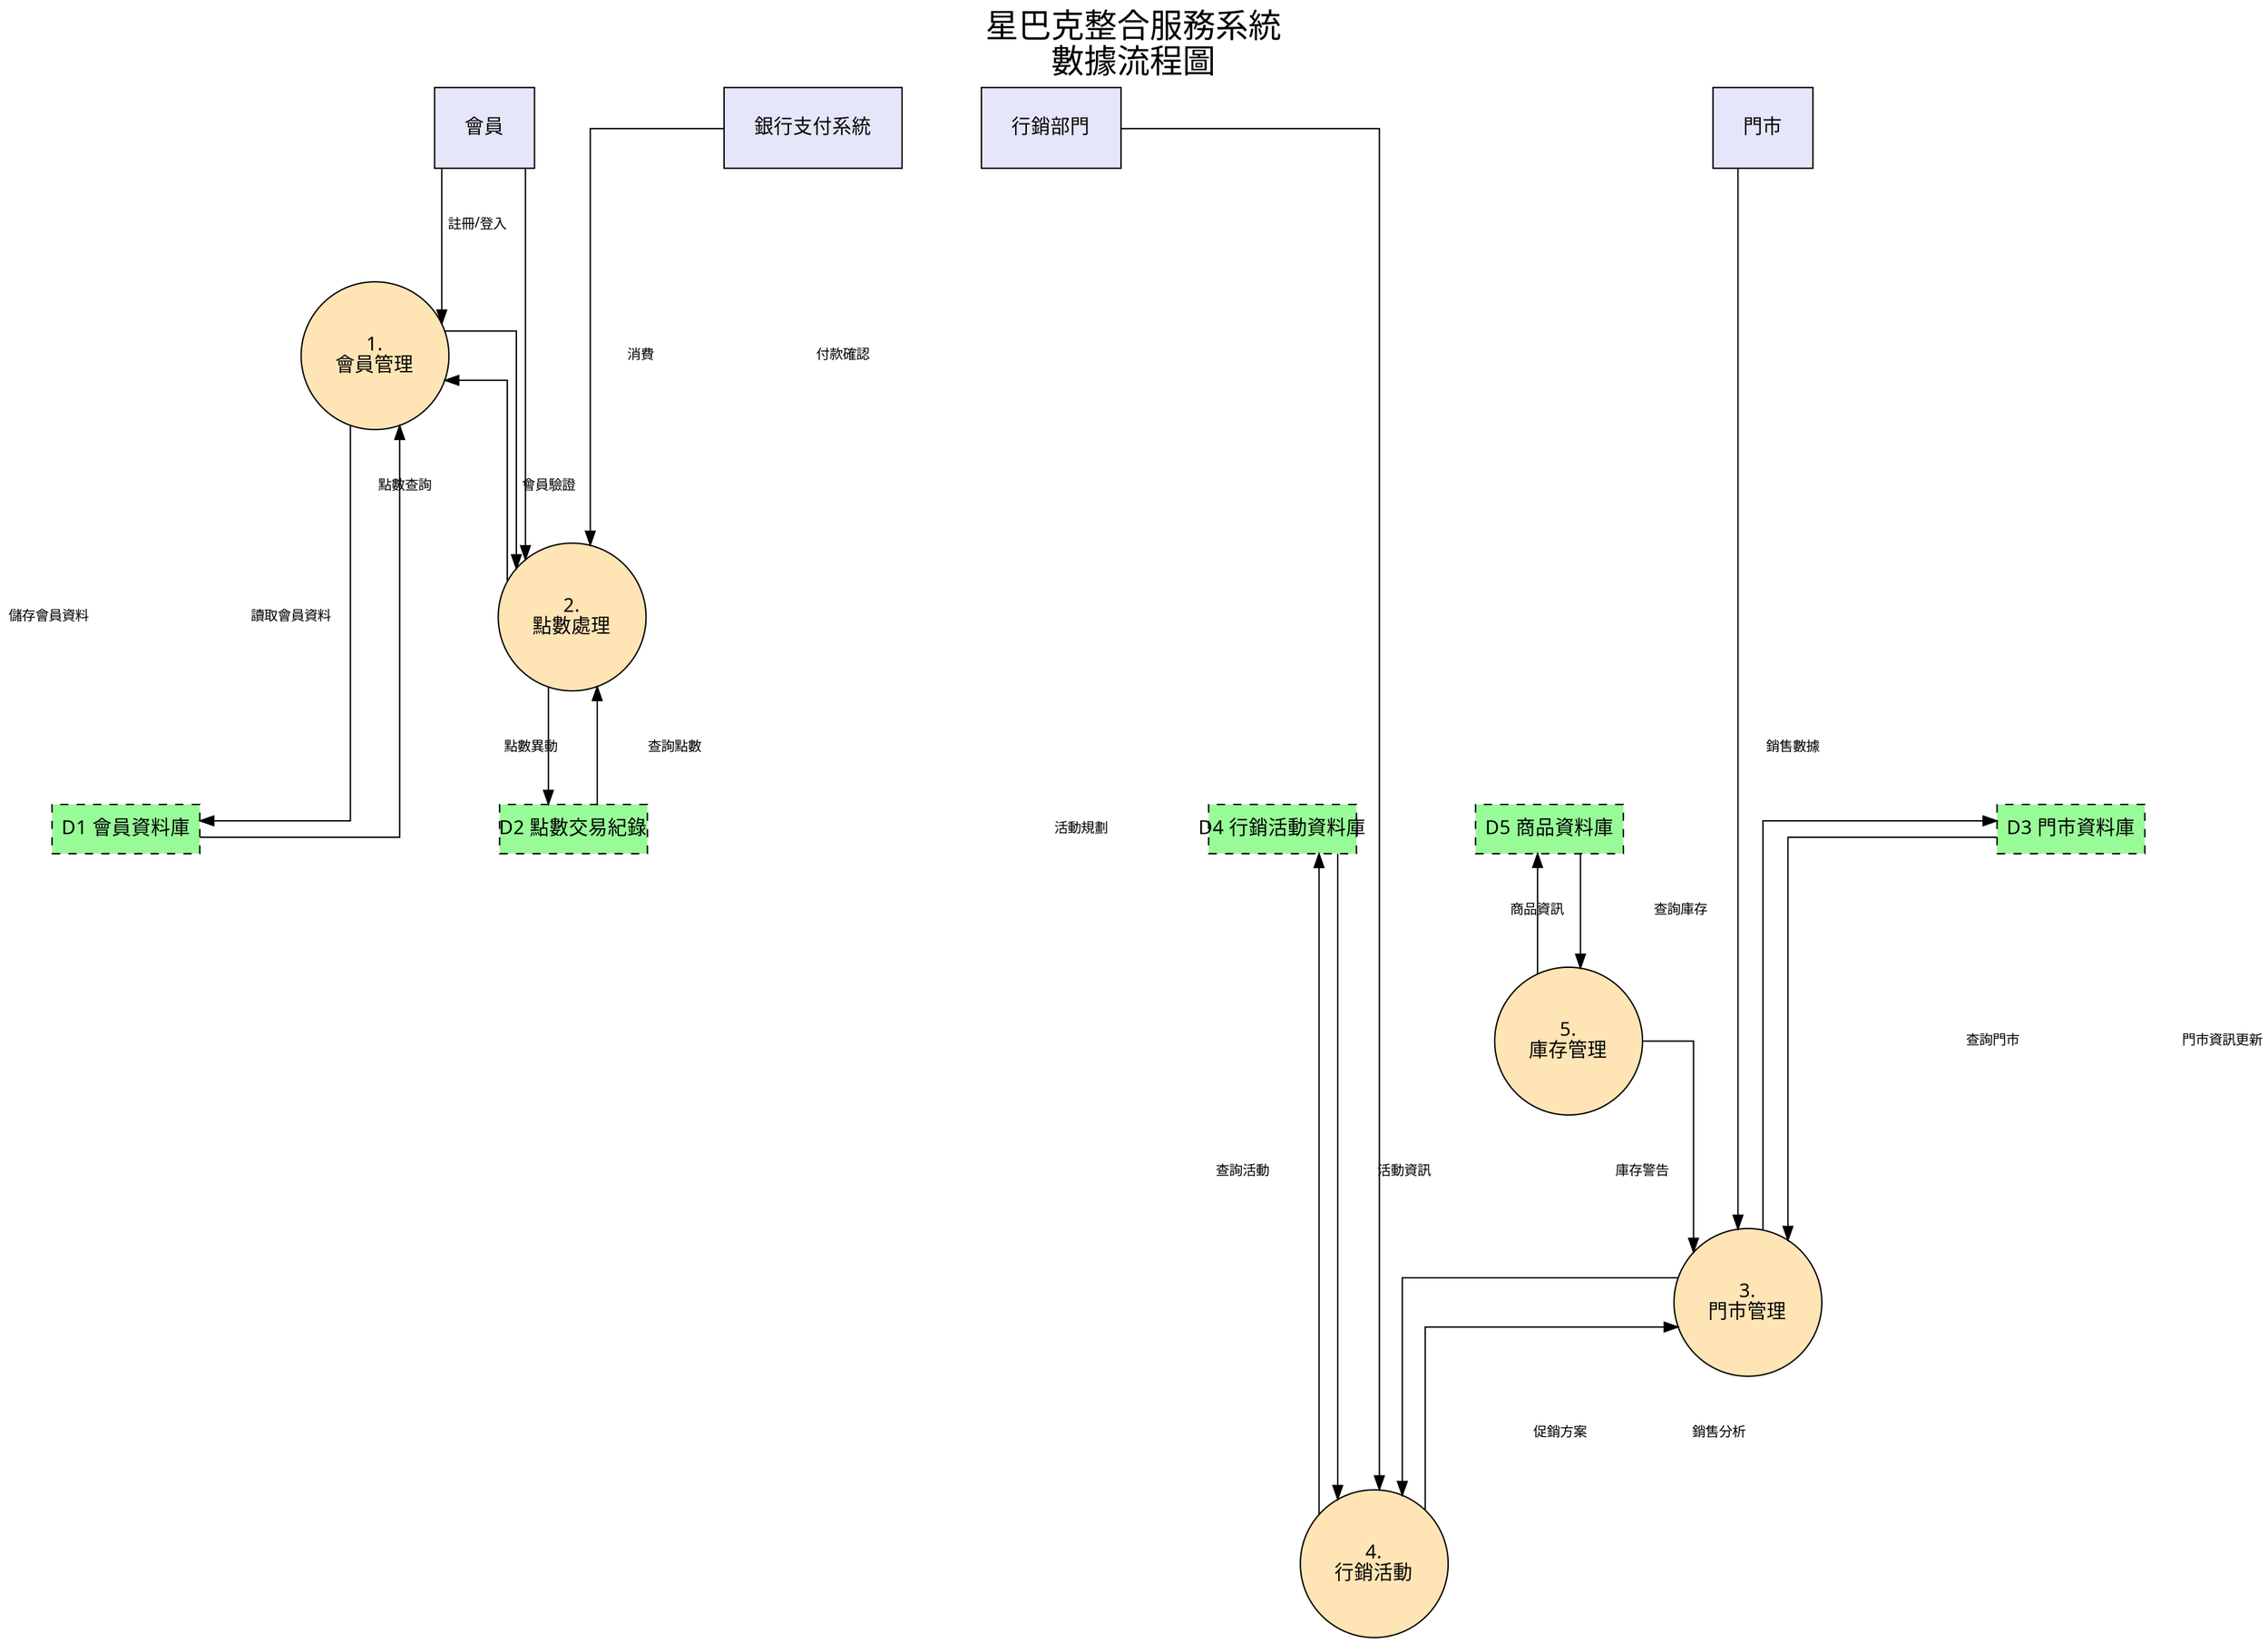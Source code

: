 digraph StarbucksSystem {
    // Graph settings
    rankdir=TB;
    splines=ortho;
    nodesep=0.8;
    ranksep=1.0;
    
    // Title
    label="星巴克整合服務系統\n數據流程圖";
    labelloc="t";
    fontname="Microsoft JhengHei";
    fontsize=24;
    
    // Default node settings
    node [fontname="Microsoft JhengHei", fontsize=14, margin=0.3];
    edge [fontname="Microsoft JhengHei", fontsize=12];

    // External Entities (Rectangles)
    node [shape=box, style=filled, fillcolor="#E6E6FA"];
    Member [label="會員"];
    Store [label="門市"];
    Marketing [label="行銷部門"];
    Bank [label="銀行支付系統"];

    // Processes (Circles)
    node [shape=circle, style=filled, fillcolor="#FFE4B5", width=1.5, fixedsize=true];
    P1 [label="1.\n會員管理"];
    P2 [label="2.\n點數處理"];
    P3 [label="3.\n門市管理"];
    P4 [label="4.\n行銷活動"];
    P5 [label="5.\n庫存管理"];

    // Data Stores (Open Rectangles)
    node [shape=box, style="filled,dashed", fillcolor="#98FB98"];
    DS1 [label="D1 會員資料庫"];
    DS2 [label="D2 點數交易紀錄"];
    DS3 [label="D3 門市資料庫"];
    DS4 [label="D4 行銷活動資料庫"];
    DS5 [label="D5 商品資料庫"];

    // Data Flows
    edge [color="black", fontsize=10];
    
    // External Entity to Process flows
    Member -> P1 [label=" 註冊/登入"];
    Member -> P2 [label=" 消費"];
    Store -> P3 [label=" 銷售數據"];
    Marketing -> P4 [label=" 活動規劃"];
    Bank -> P2 [label=" 付款確認"];

    // Process to Data Store flows
    P1 -> DS1 [label=" 儲存會員資料"];
    P2 -> DS2 [label=" 點數異動"];
    P3 -> DS3 [label=" 門市資訊更新"];
    P4 -> DS4 [label=" 活動資訊"];
    P5 -> DS5 [label=" 商品資訊"];

    // Inter-process flows
    P1 -> P2 [label=" 會員驗證"];
    P2 -> P1 [label=" 點數查詢"];
    P3 -> P4 [label=" 銷售分析"];
    P4 -> P3 [label=" 促銷方案"];
    P5 -> P3 [label=" 庫存警告"];

    // Data Store to Process flows
    DS1 -> P1 [label=" 讀取會員資料"];
    DS2 -> P2 [label=" 查詢點數"];
    DS3 -> P3 [label=" 查詢門市"];
    DS4 -> P4 [label=" 查詢活動"];
    DS5 -> P5 [label=" 查詢庫存"];

    // Subgraph for layout
    {rank=same; Member Store Marketing Bank}
    {rank=same; DS1 DS2 DS3 DS4 DS5}
}
